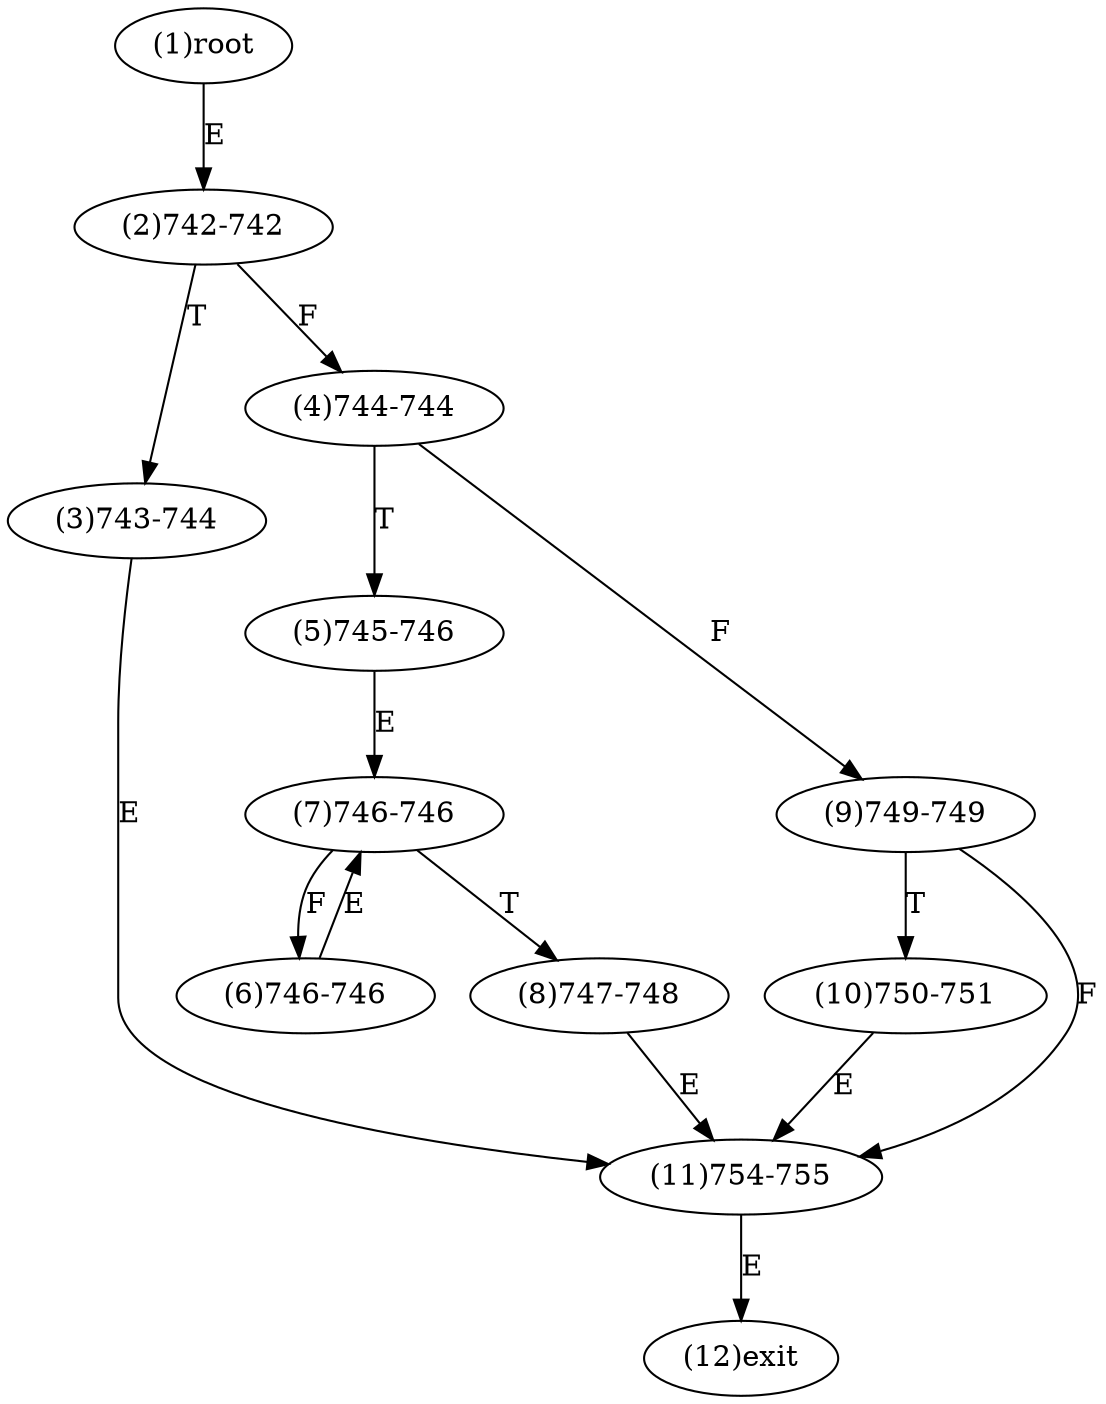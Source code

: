digraph "" { 
1[ label="(1)root"];
2[ label="(2)742-742"];
3[ label="(3)743-744"];
4[ label="(4)744-744"];
5[ label="(5)745-746"];
6[ label="(6)746-746"];
7[ label="(7)746-746"];
8[ label="(8)747-748"];
9[ label="(9)749-749"];
10[ label="(10)750-751"];
11[ label="(11)754-755"];
12[ label="(12)exit"];
1->2[ label="E"];
2->4[ label="F"];
2->3[ label="T"];
3->11[ label="E"];
4->9[ label="F"];
4->5[ label="T"];
5->7[ label="E"];
6->7[ label="E"];
7->6[ label="F"];
7->8[ label="T"];
8->11[ label="E"];
9->11[ label="F"];
9->10[ label="T"];
10->11[ label="E"];
11->12[ label="E"];
}